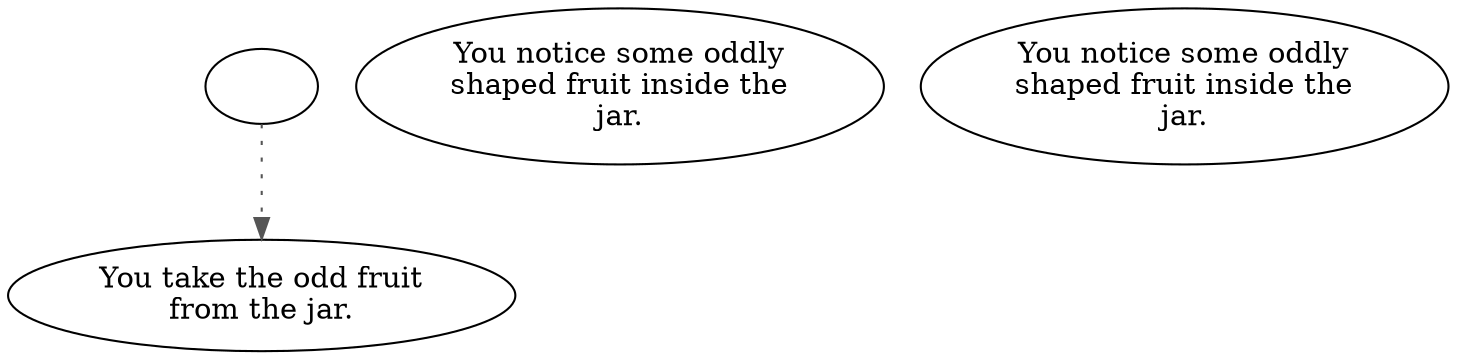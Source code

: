 digraph MUTEJAR {
  "start" [style=filled       fillcolor="#FFFFFF"       color="#000000"]
  "start" -> "use_p_proc" [style=dotted color="#555555"]
  "start" [label=""]
  "use_p_proc" [style=filled       fillcolor="#FFFFFF"       color="#000000"]
  "use_p_proc" [label="You take the odd fruit\nfrom the jar."]
  "look_at_p_proc" [style=filled       fillcolor="#FFFFFF"       color="#000000"]
  "look_at_p_proc" [label="You notice some oddly\nshaped fruit inside the\njar."]
  "description_p_proc" [style=filled       fillcolor="#FFFFFF"       color="#000000"]
  "description_p_proc" [label="You notice some oddly\nshaped fruit inside the\njar."]
}